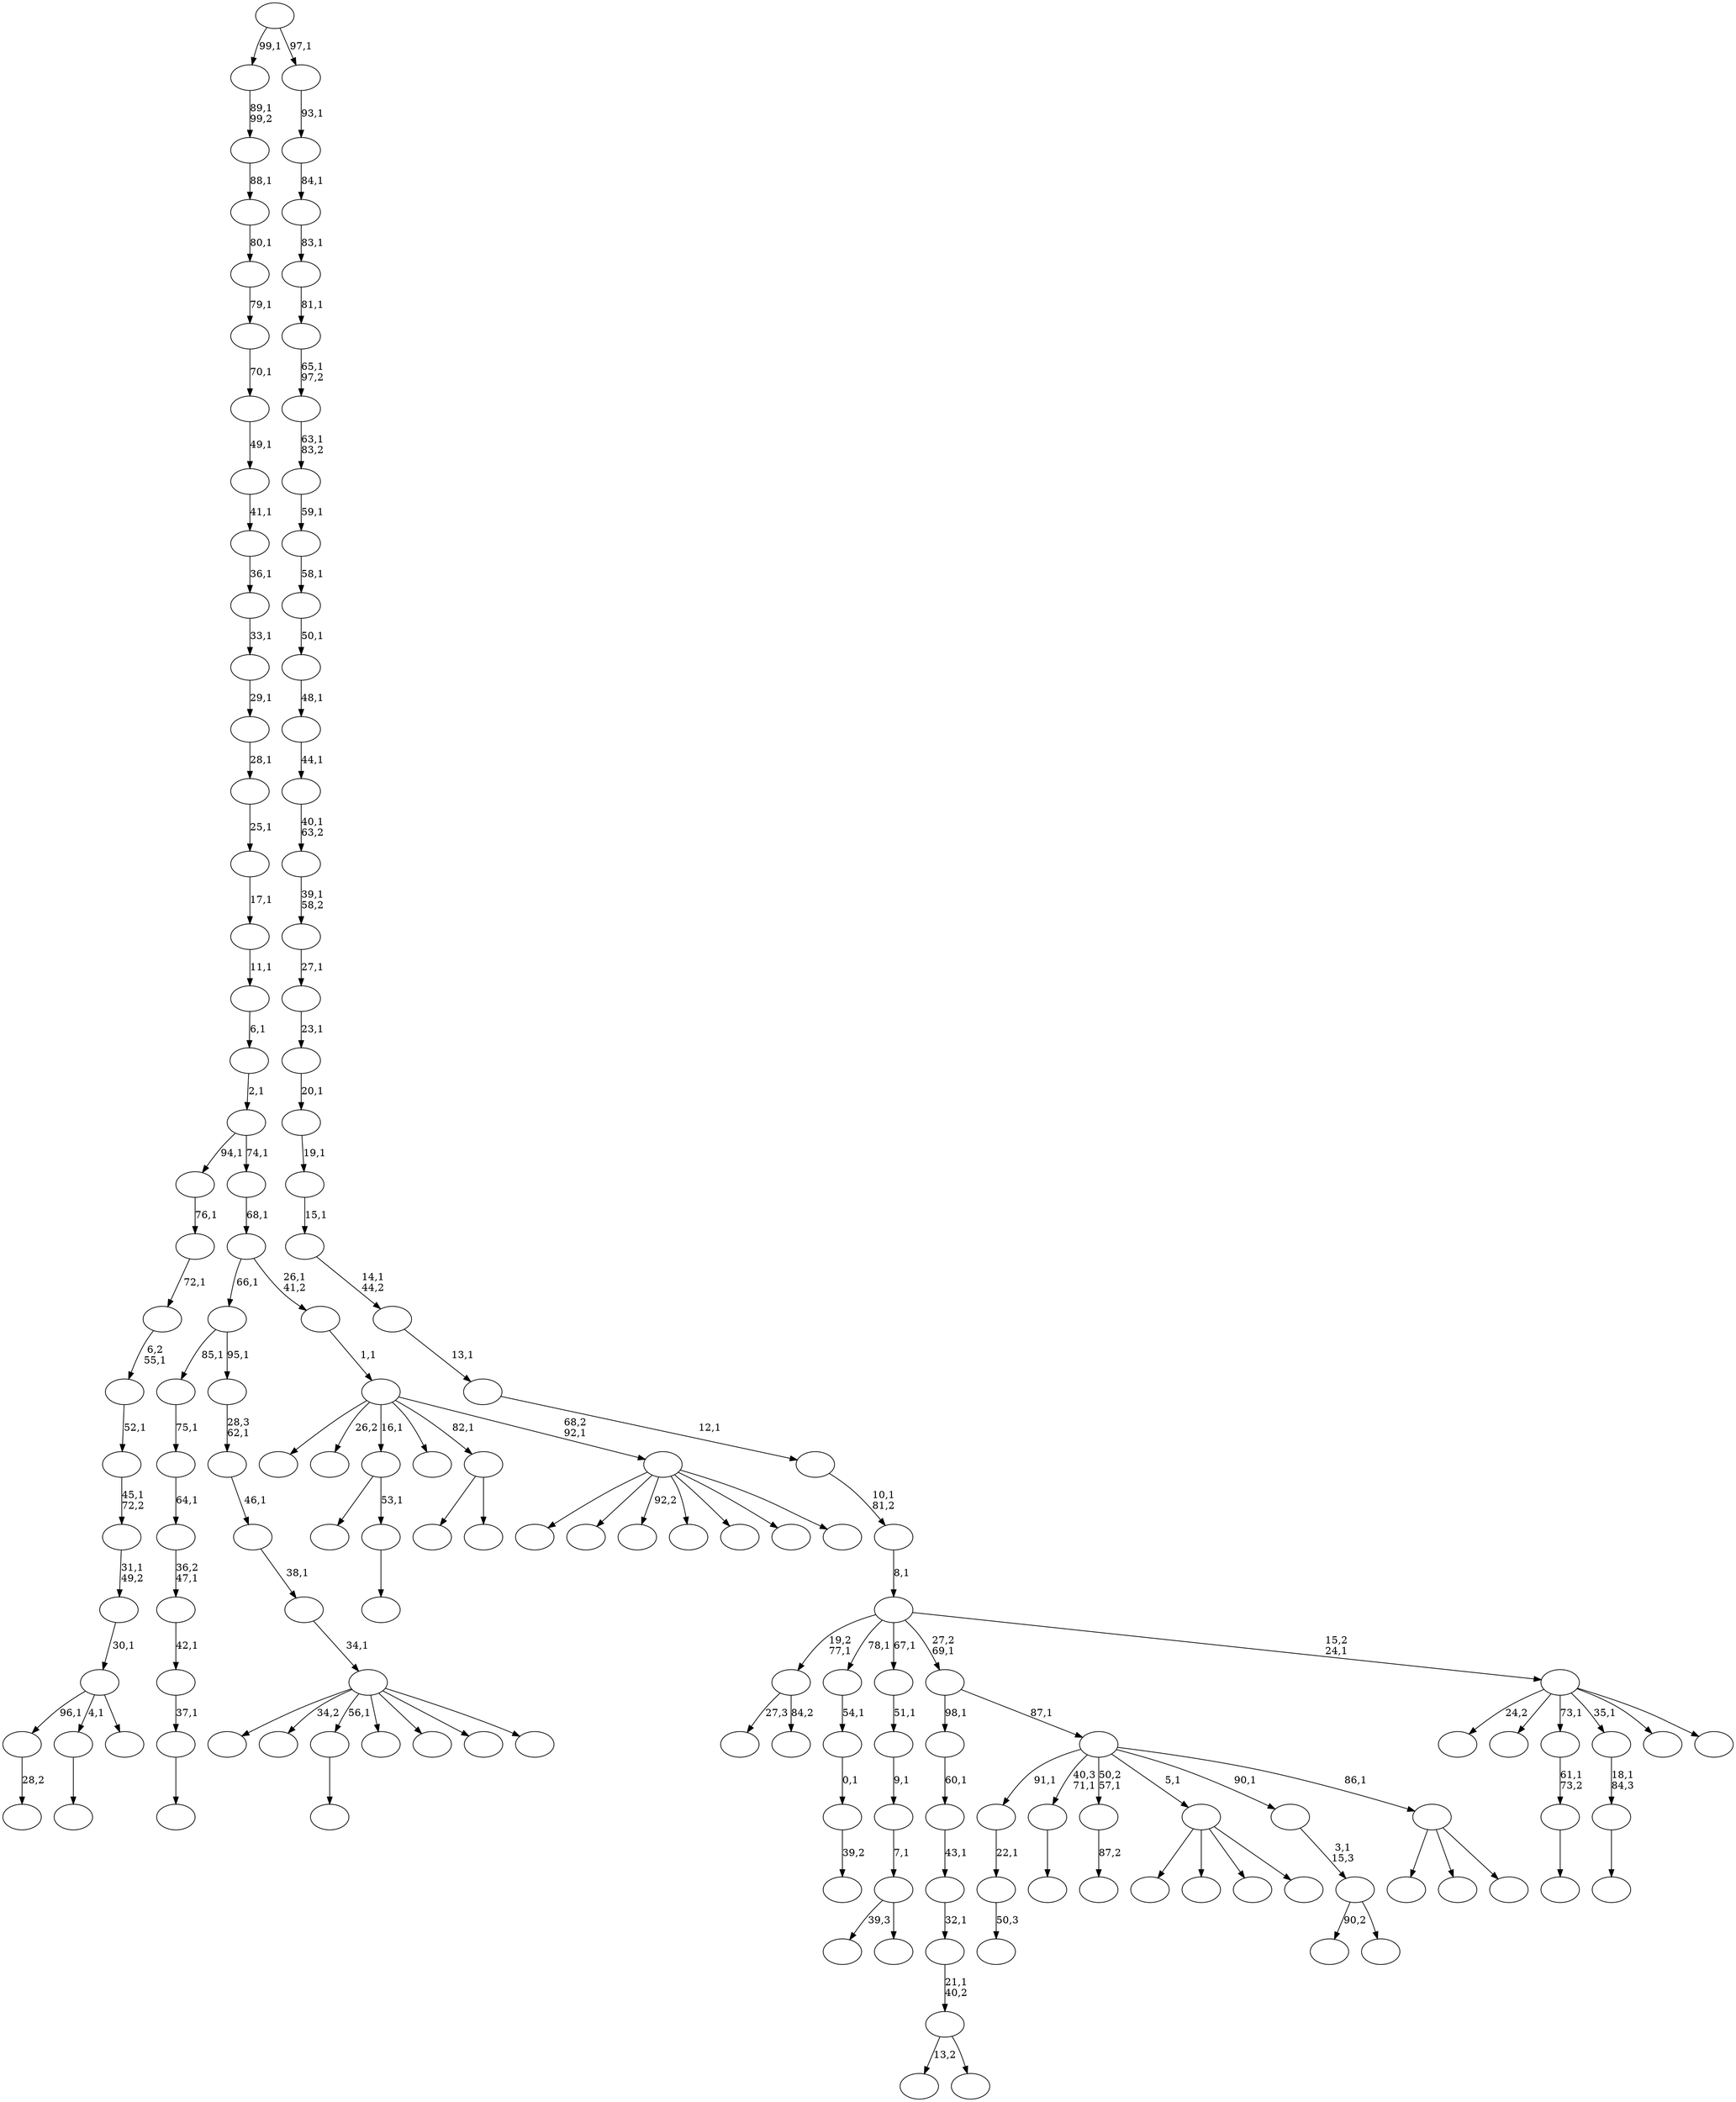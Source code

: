 digraph T {
	150 [label=""]
	149 [label=""]
	148 [label=""]
	147 [label=""]
	146 [label=""]
	145 [label=""]
	144 [label=""]
	143 [label=""]
	142 [label=""]
	141 [label=""]
	140 [label=""]
	139 [label=""]
	138 [label=""]
	137 [label=""]
	136 [label=""]
	135 [label=""]
	134 [label=""]
	133 [label=""]
	132 [label=""]
	131 [label=""]
	130 [label=""]
	129 [label=""]
	128 [label=""]
	127 [label=""]
	126 [label=""]
	125 [label=""]
	124 [label=""]
	123 [label=""]
	122 [label=""]
	121 [label=""]
	120 [label=""]
	119 [label=""]
	118 [label=""]
	117 [label=""]
	116 [label=""]
	115 [label=""]
	114 [label=""]
	113 [label=""]
	112 [label=""]
	111 [label=""]
	110 [label=""]
	109 [label=""]
	108 [label=""]
	107 [label=""]
	106 [label=""]
	105 [label=""]
	104 [label=""]
	103 [label=""]
	102 [label=""]
	101 [label=""]
	100 [label=""]
	99 [label=""]
	98 [label=""]
	97 [label=""]
	96 [label=""]
	95 [label=""]
	94 [label=""]
	93 [label=""]
	92 [label=""]
	91 [label=""]
	90 [label=""]
	89 [label=""]
	88 [label=""]
	87 [label=""]
	86 [label=""]
	85 [label=""]
	84 [label=""]
	83 [label=""]
	82 [label=""]
	81 [label=""]
	80 [label=""]
	79 [label=""]
	78 [label=""]
	77 [label=""]
	76 [label=""]
	75 [label=""]
	74 [label=""]
	73 [label=""]
	72 [label=""]
	71 [label=""]
	70 [label=""]
	69 [label=""]
	68 [label=""]
	67 [label=""]
	66 [label=""]
	65 [label=""]
	64 [label=""]
	63 [label=""]
	62 [label=""]
	61 [label=""]
	60 [label=""]
	59 [label=""]
	58 [label=""]
	57 [label=""]
	56 [label=""]
	55 [label=""]
	54 [label=""]
	53 [label=""]
	52 [label=""]
	51 [label=""]
	50 [label=""]
	49 [label=""]
	48 [label=""]
	47 [label=""]
	46 [label=""]
	45 [label=""]
	44 [label=""]
	43 [label=""]
	42 [label=""]
	41 [label=""]
	40 [label=""]
	39 [label=""]
	38 [label=""]
	37 [label=""]
	36 [label=""]
	35 [label=""]
	34 [label=""]
	33 [label=""]
	32 [label=""]
	31 [label=""]
	30 [label=""]
	29 [label=""]
	28 [label=""]
	27 [label=""]
	26 [label=""]
	25 [label=""]
	24 [label=""]
	23 [label=""]
	22 [label=""]
	21 [label=""]
	20 [label=""]
	19 [label=""]
	18 [label=""]
	17 [label=""]
	16 [label=""]
	15 [label=""]
	14 [label=""]
	13 [label=""]
	12 [label=""]
	11 [label=""]
	10 [label=""]
	9 [label=""]
	8 [label=""]
	7 [label=""]
	6 [label=""]
	5 [label=""]
	4 [label=""]
	3 [label=""]
	2 [label=""]
	1 [label=""]
	0 [label=""]
	143 -> 144 [label="28,2"]
	139 -> 140 [label="50,3"]
	138 -> 139 [label="22,1"]
	130 -> 133 [label="27,3"]
	130 -> 131 [label="84,2"]
	128 -> 129 [label=""]
	126 -> 127 [label=""]
	123 -> 124 [label=""]
	122 -> 145 [label=""]
	122 -> 123 [label="53,1"]
	120 -> 121 [label=""]
	119 -> 120 [label="37,1"]
	118 -> 119 [label="42,1"]
	117 -> 118 [label="36,2\n47,1"]
	116 -> 117 [label="64,1"]
	115 -> 116 [label="75,1"]
	111 -> 112 [label="87,2"]
	108 -> 137 [label="13,2"]
	108 -> 109 [label=""]
	107 -> 108 [label="21,1\n40,2"]
	106 -> 107 [label="32,1"]
	105 -> 106 [label="43,1"]
	104 -> 105 [label="60,1"]
	102 -> 103 [label="39,2"]
	101 -> 102 [label="0,1"]
	100 -> 101 [label="54,1"]
	95 -> 146 [label=""]
	95 -> 96 [label=""]
	92 -> 93 [label=""]
	90 -> 91 [label=""]
	89 -> 90 [label="61,1\n73,2"]
	87 -> 88 [label=""]
	86 -> 87 [label="18,1\n84,3"]
	83 -> 150 [label=""]
	83 -> 113 [label=""]
	83 -> 98 [label=""]
	83 -> 84 [label=""]
	81 -> 110 [label="90,2"]
	81 -> 82 [label=""]
	80 -> 81 [label="3,1\n15,3"]
	77 -> 142 [label="39,3"]
	77 -> 78 [label=""]
	76 -> 77 [label="7,1"]
	75 -> 76 [label="9,1"]
	74 -> 75 [label="51,1"]
	72 -> 143 [label="96,1"]
	72 -> 92 [label="4,1"]
	72 -> 73 [label=""]
	71 -> 72 [label="30,1"]
	70 -> 71 [label="31,1\n49,2"]
	69 -> 70 [label="45,1\n72,2"]
	68 -> 69 [label="52,1"]
	67 -> 68 [label="6,2\n55,1"]
	66 -> 67 [label="72,1"]
	65 -> 66 [label="76,1"]
	62 -> 135 [label=""]
	62 -> 134 [label="34,2"]
	62 -> 126 [label="56,1"]
	62 -> 125 [label=""]
	62 -> 97 [label=""]
	62 -> 94 [label=""]
	62 -> 63 [label=""]
	61 -> 62 [label="34,1"]
	60 -> 61 [label="38,1"]
	59 -> 60 [label="46,1"]
	58 -> 59 [label="28,3\n62,1"]
	57 -> 115 [label="85,1"]
	57 -> 58 [label="95,1"]
	54 -> 136 [label=""]
	54 -> 64 [label=""]
	54 -> 55 [label=""]
	53 -> 138 [label="91,1"]
	53 -> 128 [label="40,3\n71,1"]
	53 -> 111 [label="50,2\n57,1"]
	53 -> 83 [label="5,1"]
	53 -> 80 [label="90,1"]
	53 -> 54 [label="86,1"]
	52 -> 104 [label="98,1"]
	52 -> 53 [label="87,1"]
	48 -> 149 [label=""]
	48 -> 141 [label=""]
	48 -> 79 [label="92,2"]
	48 -> 56 [label=""]
	48 -> 51 [label=""]
	48 -> 50 [label=""]
	48 -> 49 [label=""]
	47 -> 147 [label=""]
	47 -> 132 [label="26,2"]
	47 -> 122 [label="16,1"]
	47 -> 99 [label=""]
	47 -> 95 [label="82,1"]
	47 -> 48 [label="68,2\n92,1"]
	46 -> 47 [label="1,1"]
	45 -> 57 [label="66,1"]
	45 -> 46 [label="26,1\n41,2"]
	44 -> 45 [label="68,1"]
	43 -> 65 [label="94,1"]
	43 -> 44 [label="74,1"]
	42 -> 43 [label="2,1"]
	41 -> 42 [label="6,1"]
	40 -> 41 [label="11,1"]
	39 -> 40 [label="17,1"]
	38 -> 39 [label="25,1"]
	37 -> 38 [label="28,1"]
	36 -> 37 [label="29,1"]
	35 -> 36 [label="33,1"]
	34 -> 35 [label="36,1"]
	33 -> 34 [label="41,1"]
	32 -> 33 [label="49,1"]
	31 -> 32 [label="70,1"]
	30 -> 31 [label="79,1"]
	29 -> 30 [label="80,1"]
	28 -> 29 [label="88,1"]
	27 -> 28 [label="89,1\n99,2"]
	25 -> 148 [label="24,2"]
	25 -> 114 [label=""]
	25 -> 89 [label="73,1"]
	25 -> 86 [label="35,1"]
	25 -> 85 [label=""]
	25 -> 26 [label=""]
	24 -> 130 [label="19,2\n77,1"]
	24 -> 100 [label="78,1"]
	24 -> 74 [label="67,1"]
	24 -> 52 [label="27,2\n69,1"]
	24 -> 25 [label="15,2\n24,1"]
	23 -> 24 [label="8,1"]
	22 -> 23 [label="10,1\n81,2"]
	21 -> 22 [label="12,1"]
	20 -> 21 [label="13,1"]
	19 -> 20 [label="14,1\n44,2"]
	18 -> 19 [label="15,1"]
	17 -> 18 [label="19,1"]
	16 -> 17 [label="20,1"]
	15 -> 16 [label="23,1"]
	14 -> 15 [label="27,1"]
	13 -> 14 [label="39,1\n58,2"]
	12 -> 13 [label="40,1\n63,2"]
	11 -> 12 [label="44,1"]
	10 -> 11 [label="48,1"]
	9 -> 10 [label="50,1"]
	8 -> 9 [label="58,1"]
	7 -> 8 [label="59,1"]
	6 -> 7 [label="63,1\n83,2"]
	5 -> 6 [label="65,1\n97,2"]
	4 -> 5 [label="81,1"]
	3 -> 4 [label="83,1"]
	2 -> 3 [label="84,1"]
	1 -> 2 [label="93,1"]
	0 -> 27 [label="99,1"]
	0 -> 1 [label="97,1"]
}
